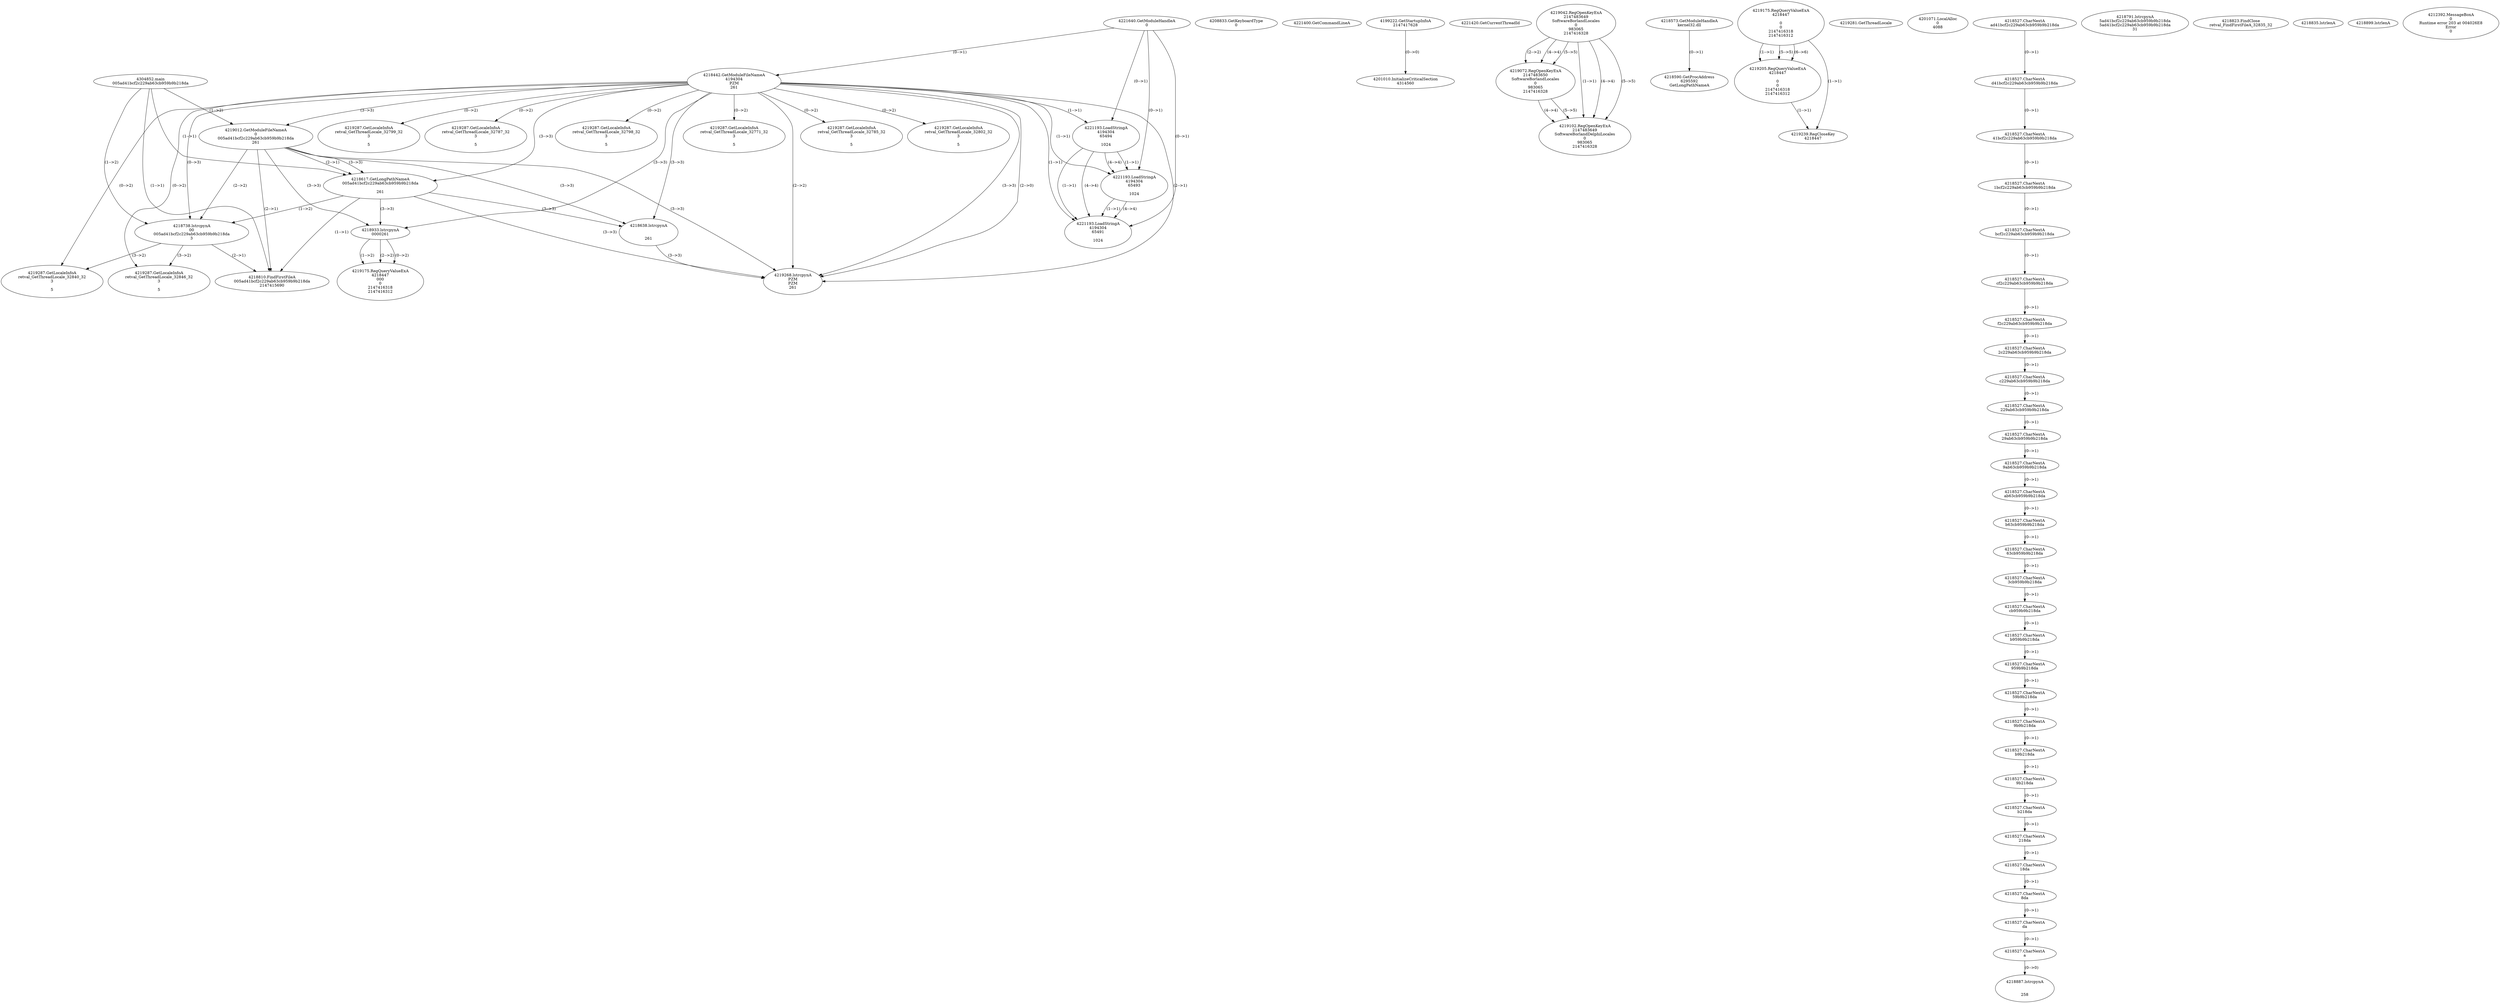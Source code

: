 // Global SCDG with merge call
digraph {
	0 [label="4304852.main
005ad41bcf2c229ab63cb959b9b218da"]
	1 [label="4221640.GetModuleHandleA
0"]
	2 [label="4208833.GetKeyboardType
0"]
	3 [label="4221400.GetCommandLineA
"]
	4 [label="4199222.GetStartupInfoA
2147417628"]
	5 [label="4221420.GetCurrentThreadId
"]
	6 [label="4218442.GetModuleFileNameA
4194304
PZM
261"]
	1 -> 6 [label="(0-->1)"]
	7 [label="4219012.GetModuleFileNameA
0
005ad41bcf2c229ab63cb959b9b218da
261"]
	0 -> 7 [label="(1-->2)"]
	6 -> 7 [label="(3-->3)"]
	8 [label="4219042.RegOpenKeyExA
2147483649
Software\Borland\Locales
0
983065
2147416328"]
	9 [label="4219072.RegOpenKeyExA
2147483650
Software\Borland\Locales
0
983065
2147416328"]
	8 -> 9 [label="(2-->2)"]
	8 -> 9 [label="(4-->4)"]
	8 -> 9 [label="(5-->5)"]
	10 [label="4219102.RegOpenKeyExA
2147483649
Software\Borland\Delphi\Locales
0
983065
2147416328"]
	8 -> 10 [label="(1-->1)"]
	8 -> 10 [label="(4-->4)"]
	9 -> 10 [label="(4-->4)"]
	8 -> 10 [label="(5-->5)"]
	9 -> 10 [label="(5-->5)"]
	11 [label="4218573.GetModuleHandleA
kernel32.dll"]
	12 [label="4218590.GetProcAddress
6295592
GetLongPathNameA"]
	11 -> 12 [label="(0-->1)"]
	13 [label="4218617.GetLongPathNameA
005ad41bcf2c229ab63cb959b9b218da

261"]
	0 -> 13 [label="(1-->1)"]
	7 -> 13 [label="(2-->1)"]
	6 -> 13 [label="(3-->3)"]
	7 -> 13 [label="(3-->3)"]
	14 [label="4218638.lstrcpynA


261"]
	6 -> 14 [label="(3-->3)"]
	7 -> 14 [label="(3-->3)"]
	13 -> 14 [label="(3-->3)"]
	15 [label="4219175.RegQueryValueExA
4218447

0
0
2147416318
2147416312"]
	16 [label="4219205.RegQueryValueExA
4218447

0
0
2147416318
2147416312"]
	15 -> 16 [label="(1-->1)"]
	15 -> 16 [label="(5-->5)"]
	15 -> 16 [label="(6-->6)"]
	17 [label="4219239.RegCloseKey
4218447"]
	15 -> 17 [label="(1-->1)"]
	16 -> 17 [label="(1-->1)"]
	18 [label="4219268.lstrcpynA
PZM
PZM
261"]
	6 -> 18 [label="(2-->1)"]
	6 -> 18 [label="(2-->2)"]
	6 -> 18 [label="(3-->3)"]
	7 -> 18 [label="(3-->3)"]
	13 -> 18 [label="(3-->3)"]
	14 -> 18 [label="(3-->3)"]
	6 -> 18 [label="(2-->0)"]
	19 [label="4219281.GetThreadLocale
"]
	20 [label="4219287.GetLocaleInfoA
retval_GetThreadLocale_32799_32
3

5"]
	6 -> 20 [label="(0-->2)"]
	21 [label="4221193.LoadStringA
4194304
65494

1024"]
	1 -> 21 [label="(0-->1)"]
	6 -> 21 [label="(1-->1)"]
	22 [label="4221193.LoadStringA
4194304
65493

1024"]
	1 -> 22 [label="(0-->1)"]
	6 -> 22 [label="(1-->1)"]
	21 -> 22 [label="(1-->1)"]
	21 -> 22 [label="(4-->4)"]
	23 [label="4221193.LoadStringA
4194304
65491

1024"]
	1 -> 23 [label="(0-->1)"]
	6 -> 23 [label="(1-->1)"]
	21 -> 23 [label="(1-->1)"]
	22 -> 23 [label="(1-->1)"]
	21 -> 23 [label="(4-->4)"]
	22 -> 23 [label="(4-->4)"]
	24 [label="4201010.InitializeCriticalSection
4314560"]
	4 -> 24 [label="(0-->0)"]
	25 [label="4201071.LocalAlloc
0
4088"]
	26 [label="4219287.GetLocaleInfoA
retval_GetThreadLocale_32787_32
3

5"]
	6 -> 26 [label="(0-->2)"]
	27 [label="4219287.GetLocaleInfoA
retval_GetThreadLocale_32798_32
3

5"]
	6 -> 27 [label="(0-->2)"]
	28 [label="4218738.lstrcpynA
00
005ad41bcf2c229ab63cb959b9b218da
3"]
	0 -> 28 [label="(1-->2)"]
	7 -> 28 [label="(2-->2)"]
	13 -> 28 [label="(1-->2)"]
	6 -> 28 [label="(0-->3)"]
	29 [label="4218527.CharNextA
ad41bcf2c229ab63cb959b9b218da"]
	30 [label="4218527.CharNextA
d41bcf2c229ab63cb959b9b218da"]
	29 -> 30 [label="(0-->1)"]
	31 [label="4218527.CharNextA
41bcf2c229ab63cb959b9b218da"]
	30 -> 31 [label="(0-->1)"]
	32 [label="4218527.CharNextA
1bcf2c229ab63cb959b9b218da"]
	31 -> 32 [label="(0-->1)"]
	33 [label="4218527.CharNextA
bcf2c229ab63cb959b9b218da"]
	32 -> 33 [label="(0-->1)"]
	34 [label="4218527.CharNextA
cf2c229ab63cb959b9b218da"]
	33 -> 34 [label="(0-->1)"]
	35 [label="4218527.CharNextA
f2c229ab63cb959b9b218da"]
	34 -> 35 [label="(0-->1)"]
	36 [label="4218527.CharNextA
2c229ab63cb959b9b218da"]
	35 -> 36 [label="(0-->1)"]
	37 [label="4218527.CharNextA
c229ab63cb959b9b218da"]
	36 -> 37 [label="(0-->1)"]
	38 [label="4218527.CharNextA
229ab63cb959b9b218da"]
	37 -> 38 [label="(0-->1)"]
	39 [label="4218527.CharNextA
29ab63cb959b9b218da"]
	38 -> 39 [label="(0-->1)"]
	40 [label="4218527.CharNextA
9ab63cb959b9b218da"]
	39 -> 40 [label="(0-->1)"]
	41 [label="4218527.CharNextA
ab63cb959b9b218da"]
	40 -> 41 [label="(0-->1)"]
	42 [label="4218527.CharNextA
b63cb959b9b218da"]
	41 -> 42 [label="(0-->1)"]
	43 [label="4218527.CharNextA
63cb959b9b218da"]
	42 -> 43 [label="(0-->1)"]
	44 [label="4218527.CharNextA
3cb959b9b218da"]
	43 -> 44 [label="(0-->1)"]
	45 [label="4218527.CharNextA
cb959b9b218da"]
	44 -> 45 [label="(0-->1)"]
	46 [label="4218527.CharNextA
b959b9b218da"]
	45 -> 46 [label="(0-->1)"]
	47 [label="4218527.CharNextA
959b9b218da"]
	46 -> 47 [label="(0-->1)"]
	48 [label="4218527.CharNextA
59b9b218da"]
	47 -> 48 [label="(0-->1)"]
	49 [label="4218527.CharNextA
9b9b218da"]
	48 -> 49 [label="(0-->1)"]
	50 [label="4218527.CharNextA
b9b218da"]
	49 -> 50 [label="(0-->1)"]
	51 [label="4218527.CharNextA
9b218da"]
	50 -> 51 [label="(0-->1)"]
	52 [label="4218527.CharNextA
b218da"]
	51 -> 52 [label="(0-->1)"]
	53 [label="4218527.CharNextA
218da"]
	52 -> 53 [label="(0-->1)"]
	54 [label="4218527.CharNextA
18da"]
	53 -> 54 [label="(0-->1)"]
	55 [label="4218527.CharNextA
8da"]
	54 -> 55 [label="(0-->1)"]
	56 [label="4218527.CharNextA
da"]
	55 -> 56 [label="(0-->1)"]
	57 [label="4218527.CharNextA
a"]
	56 -> 57 [label="(0-->1)"]
	58 [label="4218791.lstrcpynA
5ad41bcf2c229ab63cb959b9b218da
5ad41bcf2c229ab63cb959b9b218da
31"]
	59 [label="4218810.FindFirstFileA
005ad41bcf2c229ab63cb959b9b218da
2147415690"]
	0 -> 59 [label="(1-->1)"]
	7 -> 59 [label="(2-->1)"]
	13 -> 59 [label="(1-->1)"]
	28 -> 59 [label="(2-->1)"]
	60 [label="4218823.FindClose
retval_FindFirstFileA_32835_32"]
	61 [label="4218835.lstrlenA
"]
	62 [label="4218887.lstrcpynA


258"]
	57 -> 62 [label="(0-->0)"]
	63 [label="4218899.lstrlenA
"]
	64 [label="4218933.lstrcpynA
00\
00\
261"]
	6 -> 64 [label="(3-->3)"]
	7 -> 64 [label="(3-->3)"]
	13 -> 64 [label="(3-->3)"]
	65 [label="4219175.RegQueryValueExA
4218447
00\
0
0
2147416318
2147416312"]
	64 -> 65 [label="(1-->2)"]
	64 -> 65 [label="(2-->2)"]
	64 -> 65 [label="(0-->2)"]
	66 [label="4219287.GetLocaleInfoA
retval_GetThreadLocale_32840_32
3

5"]
	6 -> 66 [label="(0-->2)"]
	28 -> 66 [label="(3-->2)"]
	67 [label="4212392.MessageBoxA
0
Runtime error 203 at 004026E8
Error
0"]
	68 [label="4219287.GetLocaleInfoA
retval_GetThreadLocale_32846_32
3

5"]
	6 -> 68 [label="(0-->2)"]
	28 -> 68 [label="(3-->2)"]
	69 [label="4219287.GetLocaleInfoA
retval_GetThreadLocale_32771_32
3

5"]
	6 -> 69 [label="(0-->2)"]
	70 [label="4219287.GetLocaleInfoA
retval_GetThreadLocale_32785_32
3

5"]
	6 -> 70 [label="(0-->2)"]
	71 [label="4219287.GetLocaleInfoA
retval_GetThreadLocale_32802_32
3

5"]
	6 -> 71 [label="(0-->2)"]
}
